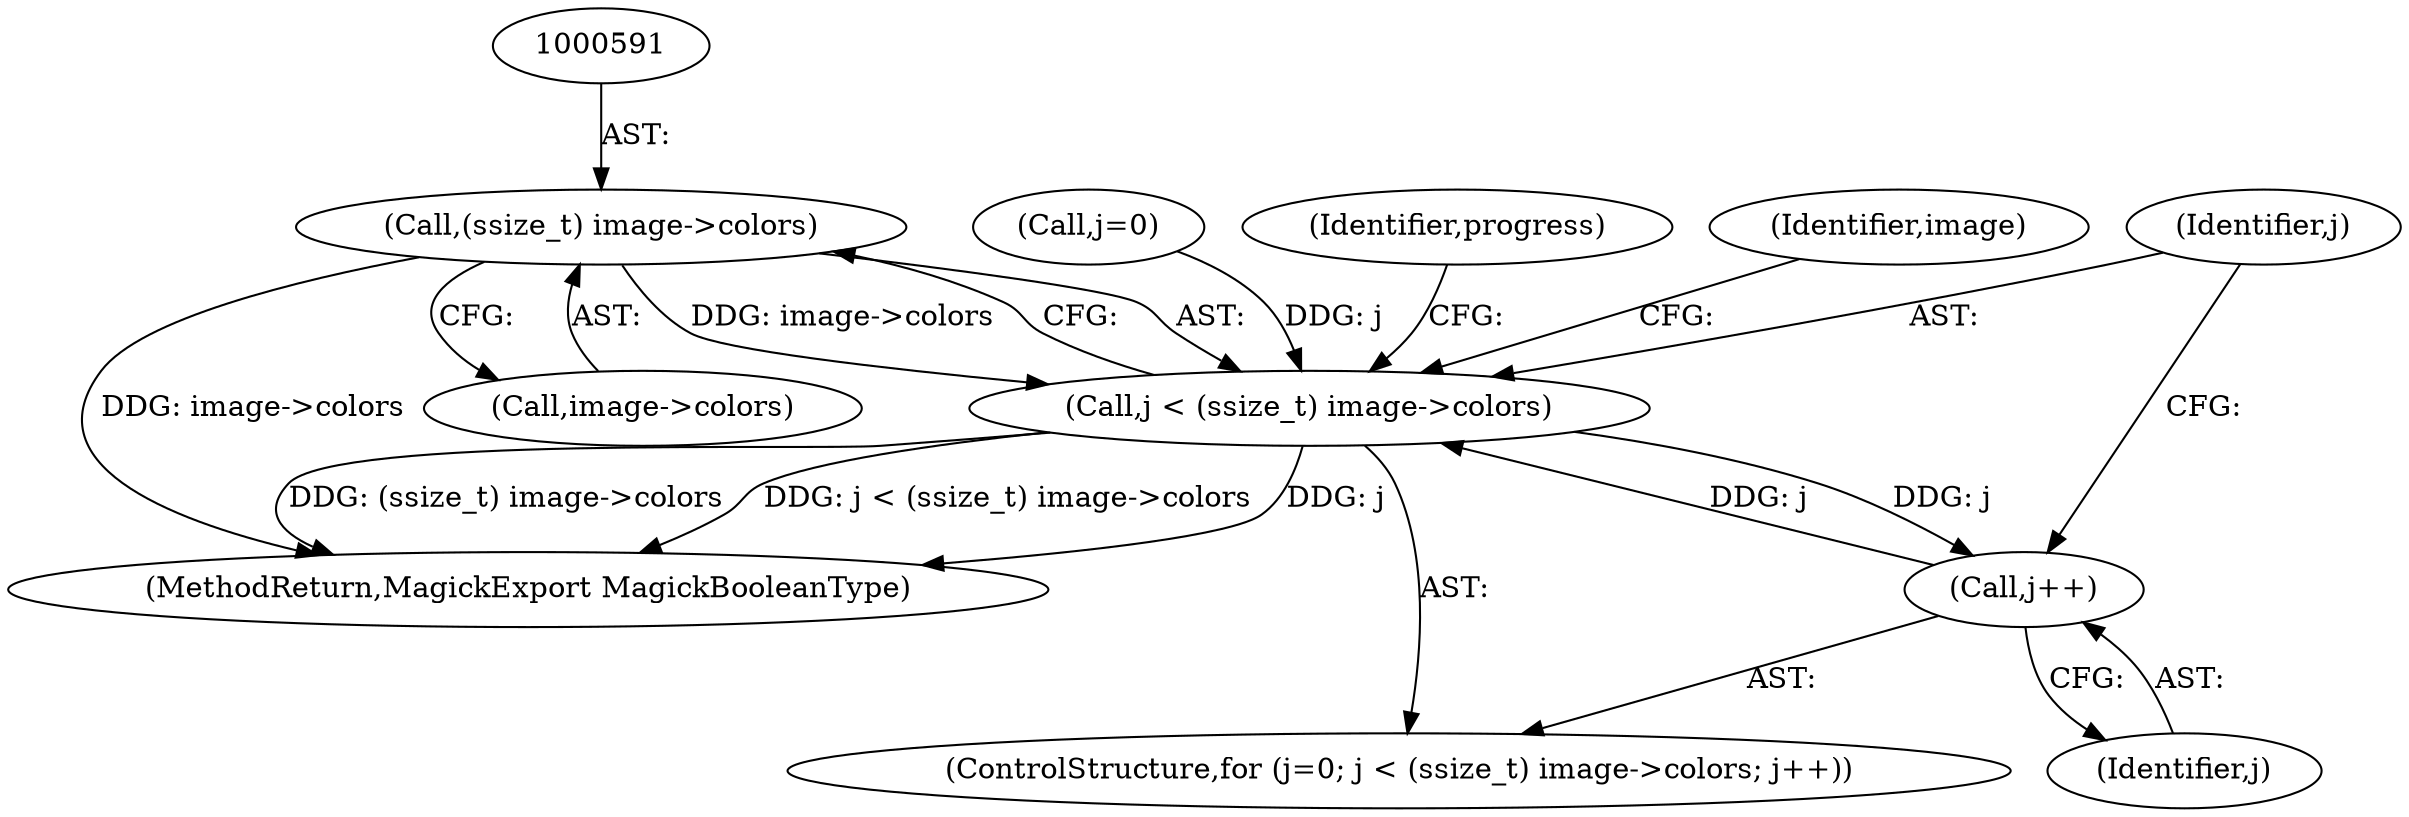 digraph "0_ImageMagick_1cc6f0ccc92c20c7cab6c4a7335daf29c91f0d8e_0@pointer" {
"1000590" [label="(Call,(ssize_t) image->colors)"];
"1000588" [label="(Call,j < (ssize_t) image->colors)"];
"1000595" [label="(Call,j++)"];
"1000592" [label="(Call,image->colors)"];
"1000589" [label="(Identifier,j)"];
"1000602" [label="(Identifier,image)"];
"1000590" [label="(Call,(ssize_t) image->colors)"];
"1000588" [label="(Call,j < (ssize_t) image->colors)"];
"1000595" [label="(Call,j++)"];
"1000584" [label="(ControlStructure,for (j=0; j < (ssize_t) image->colors; j++))"];
"1000585" [label="(Call,j=0)"];
"1000968" [label="(MethodReturn,MagickExport MagickBooleanType)"];
"1000596" [label="(Identifier,j)"];
"1000783" [label="(Identifier,progress)"];
"1000590" -> "1000588"  [label="AST: "];
"1000590" -> "1000592"  [label="CFG: "];
"1000591" -> "1000590"  [label="AST: "];
"1000592" -> "1000590"  [label="AST: "];
"1000588" -> "1000590"  [label="CFG: "];
"1000590" -> "1000968"  [label="DDG: image->colors"];
"1000590" -> "1000588"  [label="DDG: image->colors"];
"1000588" -> "1000584"  [label="AST: "];
"1000589" -> "1000588"  [label="AST: "];
"1000602" -> "1000588"  [label="CFG: "];
"1000783" -> "1000588"  [label="CFG: "];
"1000588" -> "1000968"  [label="DDG: j"];
"1000588" -> "1000968"  [label="DDG: (ssize_t) image->colors"];
"1000588" -> "1000968"  [label="DDG: j < (ssize_t) image->colors"];
"1000595" -> "1000588"  [label="DDG: j"];
"1000585" -> "1000588"  [label="DDG: j"];
"1000588" -> "1000595"  [label="DDG: j"];
"1000595" -> "1000584"  [label="AST: "];
"1000595" -> "1000596"  [label="CFG: "];
"1000596" -> "1000595"  [label="AST: "];
"1000589" -> "1000595"  [label="CFG: "];
}
